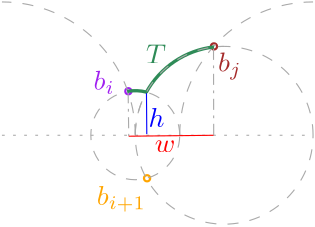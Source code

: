 <?xml version="1.0"?>
<!DOCTYPE ipe SYSTEM "ipe.dtd">
<ipe version="70010" creator="Ipe 7.0.10">
<info created="D:20130605114857" modified="D:20130605140529"/>
<ipestyle name="basic">
<symbol name="arrow/arc(spx)">
<path stroke="sym-stroke" fill="sym-stroke" pen="sym-pen">
0 0 m
-1 0.333 l
-1 -0.333 l
h
</path>
</symbol>
<symbol name="arrow/farc(spx)">
<path stroke="sym-stroke" fill="white" pen="sym-pen">
0 0 m
-1 0.333 l
-1 -0.333 l
h
</path>
</symbol>
<symbol name="mark/circle(sx)" transformations="translations">
<path fill="sym-stroke">
0.6 0 0 0.6 0 0 e
0.4 0 0 0.4 0 0 e
</path>
</symbol>
<symbol name="mark/disk(sx)" transformations="translations">
<path fill="sym-stroke">
0.6 0 0 0.6 0 0 e
</path>
</symbol>
<symbol name="mark/fdisk(sfx)" transformations="translations">
<group>
<path fill="sym-stroke" fillrule="eofill">
0.6 0 0 0.6 0 0 e
0.4 0 0 0.4 0 0 e
</path>
<path fill="sym-fill">
0.4 0 0 0.4 0 0 e
</path>
</group>
</symbol>
<symbol name="mark/box(sx)" transformations="translations">
<path fill="sym-stroke" fillrule="eofill">
-0.6 -0.6 m
0.6 -0.6 l
0.6 0.6 l
-0.6 0.6 l
h
-0.4 -0.4 m
0.4 -0.4 l
0.4 0.4 l
-0.4 0.4 l
h
</path>
</symbol>
<symbol name="mark/square(sx)" transformations="translations">
<path fill="sym-stroke">
-0.6 -0.6 m
0.6 -0.6 l
0.6 0.6 l
-0.6 0.6 l
h
</path>
</symbol>
<symbol name="mark/fsquare(sfx)" transformations="translations">
<group>
<path fill="sym-stroke" fillrule="eofill">
-0.6 -0.6 m
0.6 -0.6 l
0.6 0.6 l
-0.6 0.6 l
h
-0.4 -0.4 m
0.4 -0.4 l
0.4 0.4 l
-0.4 0.4 l
h
</path>
<path fill="sym-fill">
-0.4 -0.4 m
0.4 -0.4 l
0.4 0.4 l
-0.4 0.4 l
h
</path>
</group>
</symbol>
<symbol name="mark/cross(sx)" transformations="translations">
<group>
<path fill="sym-stroke">
-0.43 -0.57 m
0.57 0.43 l
0.43 0.57 l
-0.57 -0.43 l
h
</path>
<path fill="sym-stroke">
-0.43 0.57 m
0.57 -0.43 l
0.43 -0.57 l
-0.57 0.43 l
h
</path>
</group>
</symbol>
<symbol name="arrow/fnormal(spx)">
<path stroke="sym-stroke" fill="white" pen="sym-pen">
0 0 m
-1 0.333 l
-1 -0.333 l
h
</path>
</symbol>
<symbol name="arrow/pointed(spx)">
<path stroke="sym-stroke" fill="sym-stroke" pen="sym-pen">
0 0 m
-1 0.333 l
-0.8 0 l
-1 -0.333 l
h
</path>
</symbol>
<symbol name="arrow/fpointed(spx)">
<path stroke="sym-stroke" fill="white" pen="sym-pen">
0 0 m
-1 0.333 l
-0.8 0 l
-1 -0.333 l
h
</path>
</symbol>
<symbol name="arrow/linear(spx)">
<path stroke="sym-stroke" pen="sym-pen">
-1 0.333 m
0 0 l
-1 -0.333 l
</path>
</symbol>
<symbol name="arrow/fdouble(spx)">
<path stroke="sym-stroke" fill="white" pen="sym-pen">
0 0 m
-1 0.333 l
-1 -0.333 l
h
-1 0 m
-2 0.333 l
-2 -0.333 l
h
</path>
</symbol>
<symbol name="arrow/double(spx)">
<path stroke="sym-stroke" fill="sym-stroke" pen="sym-pen">
0 0 m
-1 0.333 l
-1 -0.333 l
h
-1 0 m
-2 0.333 l
-2 -0.333 l
h
</path>
</symbol>
<pen name="heavier" value="0.8"/>
<pen name="fat" value="1.2"/>
<pen name="ultrafat" value="2"/>
<symbolsize name="large" value="5"/>
<symbolsize name="small" value="2"/>
<symbolsize name="tiny" value="1.1"/>
<arrowsize name="large" value="10"/>
<arrowsize name="small" value="5"/>
<arrowsize name="tiny" value="3"/>
<color name="red" value="1 0 0"/>
<color name="green" value="0 1 0"/>
<color name="blue" value="0 0 1"/>
<color name="yellow" value="1 1 0"/>
<color name="orange" value="1 0.647 0"/>
<color name="gold" value="1 0.843 0"/>
<color name="purple" value="0.627 0.125 0.941"/>
<color name="gray" value="0.745"/>
<color name="brown" value="0.647 0.165 0.165"/>
<color name="navy" value="0 0 0.502"/>
<color name="pink" value="1 0.753 0.796"/>
<color name="seagreen" value="0.18 0.545 0.341"/>
<color name="turquoise" value="0.251 0.878 0.816"/>
<color name="violet" value="0.933 0.51 0.933"/>
<color name="darkblue" value="0 0 0.545"/>
<color name="darkcyan" value="0 0.545 0.545"/>
<color name="darkgray" value="0.663"/>
<color name="darkgreen" value="0 0.392 0"/>
<color name="darkmagenta" value="0.545 0 0.545"/>
<color name="darkorange" value="1 0.549 0"/>
<color name="darkred" value="0.545 0 0"/>
<color name="lightblue" value="0.678 0.847 0.902"/>
<color name="lightcyan" value="0.878 1 1"/>
<color name="lightgray" value="0.827"/>
<color name="lightgreen" value="0.565 0.933 0.565"/>
<color name="lightyellow" value="1 1 0.878"/>
<dashstyle name="dashed" value="[4] 0"/>
<dashstyle name="dotted" value="[1 3] 0"/>
<dashstyle name="dash dotted" value="[4 2 1 2] 0"/>
<dashstyle name="dash dot dotted" value="[4 2 1 2 1 2] 0"/>
<textsize name="large" value="\large"/>
<textsize name="Large" value="\Large"/>
<textsize name="LARGE" value="\LARGE"/>
<textsize name="huge" value="\huge"/>
<textsize name="Huge" value="\Huge"/>
<textsize name="small" value="\small"/>
<textsize name="footnote" value="\footnotesize"/>
<textsize name="tiny" value="\tiny"/>
<textstyle name="center" begin="\begin{center}" end="\end{center}"/>
<textstyle name="itemize" begin="\begin{itemize}" end="\end{itemize}"/>
<textstyle name="item" begin="\begin{itemize}\item{}" end="\end{itemize}"/>
<gridsize name="4 pts" value="4"/>
<gridsize name="8 pts (~3 mm)" value="8"/>
<gridsize name="16 pts (~6 mm)" value="16"/>
<gridsize name="32 pts (~12 mm)" value="32"/>
<gridsize name="10 pts (~3.5 mm)" value="10"/>
<gridsize name="20 pts (~7 mm)" value="20"/>
<gridsize name="14 pts (~5 mm)" value="14"/>
<gridsize name="28 pts (~10 mm)" value="28"/>
<gridsize name="56 pts (~20 mm)" value="56"/>
<anglesize name="90 deg" value="90"/>
<anglesize name="60 deg" value="60"/>
<anglesize name="45 deg" value="45"/>
<anglesize name="30 deg" value="30"/>
<anglesize name="22.5 deg" value="22.5"/>
<tiling name="falling" angle="-60" step="4" width="1"/>
<tiling name="rising" angle="30" step="4" width="1"/>
</ipestyle>
<page>
<layer name="alpha"/>
<view layers="alpha" active="alpha"/>
<path layer="alpha" matrix="1 0 0 1 21.7535 -111.254" stroke="purple" pen="heavier">
1.11047 0 0 1.11047 199.753 671.103 e
</path>
<path matrix="1 0 0 1 28.4867 -142.579" stroke="orange" pen="heavier">
1.11047 0 0 1.11047 199.753 671.103 e
</path>
<path matrix="1 0 0 1 52.5606 -95.1146" stroke="brown" pen="heavier">
1.11047 0 0 1.11047 199.753 671.103 e
</path>
<path matrix="1 0 0 1 52.2084 -95.9226" stroke="darkgray" dash="dash dotted">
199.955 671.066 m
200.022 640 l
</path>
<path matrix="1 0 0 1 -4.76505 -96.3369" stroke="darkgray" dash="dash dotted">
226.198 655.848 m
226.416 640 l
</path>
<path matrix="1 0 0 1 7.92013 -95.5856" stroke="blue">
220.107 655.297 m
220.222 640 l
</path>
<text matrix="1 0 0 1 17.7757 -97.1449" transformations="translations" pos="213.219 635.013" stroke="red" type="label" width="7.401" height="4.289" depth="0" valign="baseline">$w$</text>
<text matrix="1 0 0 1 13.1617 -101.532" transformations="translations" pos="215.643 648.479" stroke="blue" type="label" width="5.74" height="6.918" depth="0" valign="baseline">$h$</text>
<text matrix="1 0 0 1 22.0141 -89.6397" transformations="translations" pos="231.803 656.559" stroke="brown" type="label" width="8.473" height="6.919" depth="2.85" valign="baseline">$b_j$</text>
<text matrix="1 0 0 1 5.44873 -112.89" transformations="translations" pos="203.523 673.258" stroke="purple" type="label" width="7.592" height="6.923" depth="1.49" valign="baseline">$b_i$</text>
<text matrix="1 0 0 1 -11.9393 -98.6311" transformations="translations" pos="222.107 617.507" stroke="orange" type="label" width="17.68" height="6.923" depth="2.32" valign="baseline">$b_{i+1}$</text>
<text matrix="1 0 0 1 8.51016 -93.8827" pos="219.309 663.755" stroke="seagreen" type="label" width="7.206" height="6.808" depth="0" valign="baseline">$T$</text>
<path stroke="darkgray" dash="dashed">
16 0 0 16 224 544 e
</path>
<path stroke="darkgray" dash="dashed">
224 544 m
32 0 0 -32 256 544 256 576 a
</path>
<path stroke="darkgray" dash="dashed">
224 544 m
48 0 0 48 176 544 176 592 a
</path>
<path stroke="darkgray" dash="dashed">
240 544 m
48 0 0 -48 288 544 288 592 a
</path>
<path stroke="seagreen" pen="fat">
221.076 559.789 m
16.0575 0 0 -16.0575 224 544 228.097 559.526 a
</path>
<path stroke="seagreen" pen="fat">
227.913 559.375 m
32.0197 0 0 -32.0197 256 544 252.328 575.808 a
</path>
<path stroke="darkgray" dash="dotted">
176 544 m
288 544 l
</path>
<path stroke="darkgray" dash="dashed">
32 0 0 32 256 544 e
</path>
<path stroke="red">
221.651 543.663 m
252.153 544 l
</path>
</page>
</ipe>
